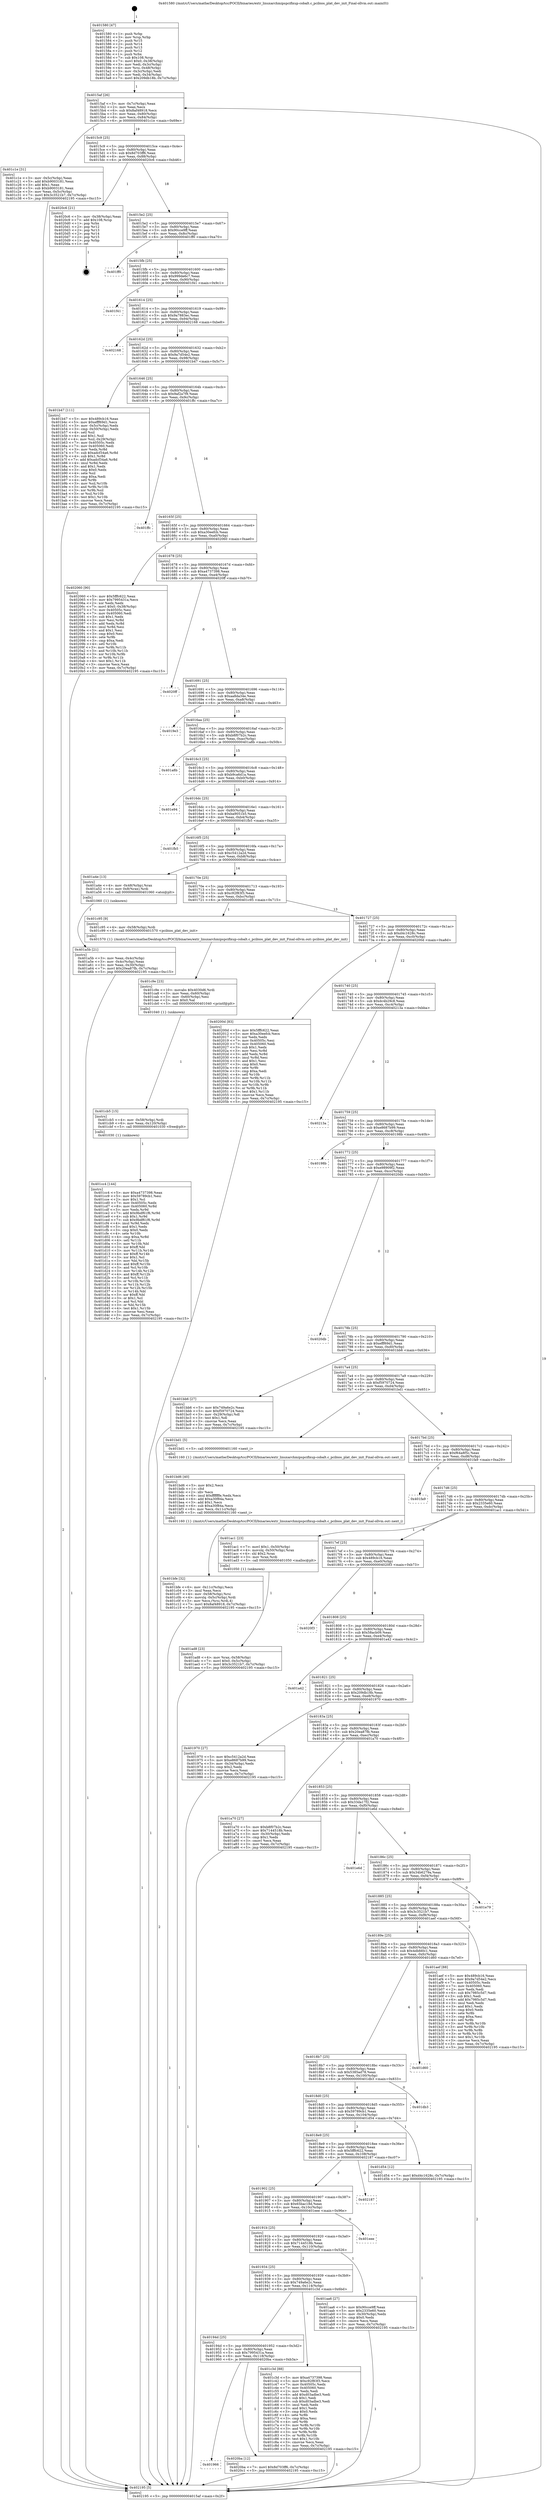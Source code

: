 digraph "0x401580" {
  label = "0x401580 (/mnt/c/Users/mathe/Desktop/tcc/POCII/binaries/extr_linuxarchmipspcifixup-cobalt.c_pcibios_plat_dev_init_Final-ollvm.out::main(0))"
  labelloc = "t"
  node[shape=record]

  Entry [label="",width=0.3,height=0.3,shape=circle,fillcolor=black,style=filled]
  "0x4015af" [label="{
     0x4015af [26]\l
     | [instrs]\l
     &nbsp;&nbsp;0x4015af \<+3\>: mov -0x7c(%rbp),%eax\l
     &nbsp;&nbsp;0x4015b2 \<+2\>: mov %eax,%ecx\l
     &nbsp;&nbsp;0x4015b4 \<+6\>: sub $0x8af48918,%ecx\l
     &nbsp;&nbsp;0x4015ba \<+3\>: mov %eax,-0x80(%rbp)\l
     &nbsp;&nbsp;0x4015bd \<+6\>: mov %ecx,-0x84(%rbp)\l
     &nbsp;&nbsp;0x4015c3 \<+6\>: je 0000000000401c1e \<main+0x69e\>\l
  }"]
  "0x401c1e" [label="{
     0x401c1e [31]\l
     | [instrs]\l
     &nbsp;&nbsp;0x401c1e \<+3\>: mov -0x5c(%rbp),%eax\l
     &nbsp;&nbsp;0x401c21 \<+5\>: add $0xb9003181,%eax\l
     &nbsp;&nbsp;0x401c26 \<+3\>: add $0x1,%eax\l
     &nbsp;&nbsp;0x401c29 \<+5\>: sub $0xb9003181,%eax\l
     &nbsp;&nbsp;0x401c2e \<+3\>: mov %eax,-0x5c(%rbp)\l
     &nbsp;&nbsp;0x401c31 \<+7\>: movl $0x3c3521b7,-0x7c(%rbp)\l
     &nbsp;&nbsp;0x401c38 \<+5\>: jmp 0000000000402195 \<main+0xc15\>\l
  }"]
  "0x4015c9" [label="{
     0x4015c9 [25]\l
     | [instrs]\l
     &nbsp;&nbsp;0x4015c9 \<+5\>: jmp 00000000004015ce \<main+0x4e\>\l
     &nbsp;&nbsp;0x4015ce \<+3\>: mov -0x80(%rbp),%eax\l
     &nbsp;&nbsp;0x4015d1 \<+5\>: sub $0x8d703ff6,%eax\l
     &nbsp;&nbsp;0x4015d6 \<+6\>: mov %eax,-0x88(%rbp)\l
     &nbsp;&nbsp;0x4015dc \<+6\>: je 00000000004020c6 \<main+0xb46\>\l
  }"]
  Exit [label="",width=0.3,height=0.3,shape=circle,fillcolor=black,style=filled,peripheries=2]
  "0x4020c6" [label="{
     0x4020c6 [21]\l
     | [instrs]\l
     &nbsp;&nbsp;0x4020c6 \<+3\>: mov -0x38(%rbp),%eax\l
     &nbsp;&nbsp;0x4020c9 \<+7\>: add $0x108,%rsp\l
     &nbsp;&nbsp;0x4020d0 \<+1\>: pop %rbx\l
     &nbsp;&nbsp;0x4020d1 \<+2\>: pop %r12\l
     &nbsp;&nbsp;0x4020d3 \<+2\>: pop %r13\l
     &nbsp;&nbsp;0x4020d5 \<+2\>: pop %r14\l
     &nbsp;&nbsp;0x4020d7 \<+2\>: pop %r15\l
     &nbsp;&nbsp;0x4020d9 \<+1\>: pop %rbp\l
     &nbsp;&nbsp;0x4020da \<+1\>: ret\l
  }"]
  "0x4015e2" [label="{
     0x4015e2 [25]\l
     | [instrs]\l
     &nbsp;&nbsp;0x4015e2 \<+5\>: jmp 00000000004015e7 \<main+0x67\>\l
     &nbsp;&nbsp;0x4015e7 \<+3\>: mov -0x80(%rbp),%eax\l
     &nbsp;&nbsp;0x4015ea \<+5\>: sub $0x90cce9ff,%eax\l
     &nbsp;&nbsp;0x4015ef \<+6\>: mov %eax,-0x8c(%rbp)\l
     &nbsp;&nbsp;0x4015f5 \<+6\>: je 0000000000401ff0 \<main+0xa70\>\l
  }"]
  "0x401966" [label="{
     0x401966\l
  }", style=dashed]
  "0x401ff0" [label="{
     0x401ff0\l
  }", style=dashed]
  "0x4015fb" [label="{
     0x4015fb [25]\l
     | [instrs]\l
     &nbsp;&nbsp;0x4015fb \<+5\>: jmp 0000000000401600 \<main+0x80\>\l
     &nbsp;&nbsp;0x401600 \<+3\>: mov -0x80(%rbp),%eax\l
     &nbsp;&nbsp;0x401603 \<+5\>: sub $0x999de6c7,%eax\l
     &nbsp;&nbsp;0x401608 \<+6\>: mov %eax,-0x90(%rbp)\l
     &nbsp;&nbsp;0x40160e \<+6\>: je 0000000000401f41 \<main+0x9c1\>\l
  }"]
  "0x4020ba" [label="{
     0x4020ba [12]\l
     | [instrs]\l
     &nbsp;&nbsp;0x4020ba \<+7\>: movl $0x8d703ff6,-0x7c(%rbp)\l
     &nbsp;&nbsp;0x4020c1 \<+5\>: jmp 0000000000402195 \<main+0xc15\>\l
  }"]
  "0x401f41" [label="{
     0x401f41\l
  }", style=dashed]
  "0x401614" [label="{
     0x401614 [25]\l
     | [instrs]\l
     &nbsp;&nbsp;0x401614 \<+5\>: jmp 0000000000401619 \<main+0x99\>\l
     &nbsp;&nbsp;0x401619 \<+3\>: mov -0x80(%rbp),%eax\l
     &nbsp;&nbsp;0x40161c \<+5\>: sub $0x9a7883ec,%eax\l
     &nbsp;&nbsp;0x401621 \<+6\>: mov %eax,-0x94(%rbp)\l
     &nbsp;&nbsp;0x401627 \<+6\>: je 0000000000402168 \<main+0xbe8\>\l
  }"]
  "0x401cc4" [label="{
     0x401cc4 [144]\l
     | [instrs]\l
     &nbsp;&nbsp;0x401cc4 \<+5\>: mov $0xa4737398,%eax\l
     &nbsp;&nbsp;0x401cc9 \<+5\>: mov $0x59789cb1,%esi\l
     &nbsp;&nbsp;0x401cce \<+2\>: mov $0x1,%cl\l
     &nbsp;&nbsp;0x401cd0 \<+7\>: mov 0x40505c,%edx\l
     &nbsp;&nbsp;0x401cd7 \<+8\>: mov 0x405060,%r8d\l
     &nbsp;&nbsp;0x401cdf \<+3\>: mov %edx,%r9d\l
     &nbsp;&nbsp;0x401ce2 \<+7\>: add $0x9bdf61f6,%r9d\l
     &nbsp;&nbsp;0x401ce9 \<+4\>: sub $0x1,%r9d\l
     &nbsp;&nbsp;0x401ced \<+7\>: sub $0x9bdf61f6,%r9d\l
     &nbsp;&nbsp;0x401cf4 \<+4\>: imul %r9d,%edx\l
     &nbsp;&nbsp;0x401cf8 \<+3\>: and $0x1,%edx\l
     &nbsp;&nbsp;0x401cfb \<+3\>: cmp $0x0,%edx\l
     &nbsp;&nbsp;0x401cfe \<+4\>: sete %r10b\l
     &nbsp;&nbsp;0x401d02 \<+4\>: cmp $0xa,%r8d\l
     &nbsp;&nbsp;0x401d06 \<+4\>: setl %r11b\l
     &nbsp;&nbsp;0x401d0a \<+3\>: mov %r10b,%bl\l
     &nbsp;&nbsp;0x401d0d \<+3\>: xor $0xff,%bl\l
     &nbsp;&nbsp;0x401d10 \<+3\>: mov %r11b,%r14b\l
     &nbsp;&nbsp;0x401d13 \<+4\>: xor $0xff,%r14b\l
     &nbsp;&nbsp;0x401d17 \<+3\>: xor $0x1,%cl\l
     &nbsp;&nbsp;0x401d1a \<+3\>: mov %bl,%r15b\l
     &nbsp;&nbsp;0x401d1d \<+4\>: and $0xff,%r15b\l
     &nbsp;&nbsp;0x401d21 \<+3\>: and %cl,%r10b\l
     &nbsp;&nbsp;0x401d24 \<+3\>: mov %r14b,%r12b\l
     &nbsp;&nbsp;0x401d27 \<+4\>: and $0xff,%r12b\l
     &nbsp;&nbsp;0x401d2b \<+3\>: and %cl,%r11b\l
     &nbsp;&nbsp;0x401d2e \<+3\>: or %r10b,%r15b\l
     &nbsp;&nbsp;0x401d31 \<+3\>: or %r11b,%r12b\l
     &nbsp;&nbsp;0x401d34 \<+3\>: xor %r12b,%r15b\l
     &nbsp;&nbsp;0x401d37 \<+3\>: or %r14b,%bl\l
     &nbsp;&nbsp;0x401d3a \<+3\>: xor $0xff,%bl\l
     &nbsp;&nbsp;0x401d3d \<+3\>: or $0x1,%cl\l
     &nbsp;&nbsp;0x401d40 \<+2\>: and %cl,%bl\l
     &nbsp;&nbsp;0x401d42 \<+3\>: or %bl,%r15b\l
     &nbsp;&nbsp;0x401d45 \<+4\>: test $0x1,%r15b\l
     &nbsp;&nbsp;0x401d49 \<+3\>: cmovne %esi,%eax\l
     &nbsp;&nbsp;0x401d4c \<+3\>: mov %eax,-0x7c(%rbp)\l
     &nbsp;&nbsp;0x401d4f \<+5\>: jmp 0000000000402195 \<main+0xc15\>\l
  }"]
  "0x402168" [label="{
     0x402168\l
  }", style=dashed]
  "0x40162d" [label="{
     0x40162d [25]\l
     | [instrs]\l
     &nbsp;&nbsp;0x40162d \<+5\>: jmp 0000000000401632 \<main+0xb2\>\l
     &nbsp;&nbsp;0x401632 \<+3\>: mov -0x80(%rbp),%eax\l
     &nbsp;&nbsp;0x401635 \<+5\>: sub $0x9a7d54e2,%eax\l
     &nbsp;&nbsp;0x40163a \<+6\>: mov %eax,-0x98(%rbp)\l
     &nbsp;&nbsp;0x401640 \<+6\>: je 0000000000401b47 \<main+0x5c7\>\l
  }"]
  "0x401cb5" [label="{
     0x401cb5 [15]\l
     | [instrs]\l
     &nbsp;&nbsp;0x401cb5 \<+4\>: mov -0x58(%rbp),%rdi\l
     &nbsp;&nbsp;0x401cb9 \<+6\>: mov %eax,-0x120(%rbp)\l
     &nbsp;&nbsp;0x401cbf \<+5\>: call 0000000000401030 \<free@plt\>\l
     | [calls]\l
     &nbsp;&nbsp;0x401030 \{1\} (unknown)\l
  }"]
  "0x401b47" [label="{
     0x401b47 [111]\l
     | [instrs]\l
     &nbsp;&nbsp;0x401b47 \<+5\>: mov $0x489cb16,%eax\l
     &nbsp;&nbsp;0x401b4c \<+5\>: mov $0xefff69d1,%ecx\l
     &nbsp;&nbsp;0x401b51 \<+3\>: mov -0x5c(%rbp),%edx\l
     &nbsp;&nbsp;0x401b54 \<+3\>: cmp -0x50(%rbp),%edx\l
     &nbsp;&nbsp;0x401b57 \<+4\>: setl %sil\l
     &nbsp;&nbsp;0x401b5b \<+4\>: and $0x1,%sil\l
     &nbsp;&nbsp;0x401b5f \<+4\>: mov %sil,-0x29(%rbp)\l
     &nbsp;&nbsp;0x401b63 \<+7\>: mov 0x40505c,%edx\l
     &nbsp;&nbsp;0x401b6a \<+7\>: mov 0x405060,%edi\l
     &nbsp;&nbsp;0x401b71 \<+3\>: mov %edx,%r8d\l
     &nbsp;&nbsp;0x401b74 \<+7\>: sub $0xadcf34a6,%r8d\l
     &nbsp;&nbsp;0x401b7b \<+4\>: sub $0x1,%r8d\l
     &nbsp;&nbsp;0x401b7f \<+7\>: add $0xadcf34a6,%r8d\l
     &nbsp;&nbsp;0x401b86 \<+4\>: imul %r8d,%edx\l
     &nbsp;&nbsp;0x401b8a \<+3\>: and $0x1,%edx\l
     &nbsp;&nbsp;0x401b8d \<+3\>: cmp $0x0,%edx\l
     &nbsp;&nbsp;0x401b90 \<+4\>: sete %sil\l
     &nbsp;&nbsp;0x401b94 \<+3\>: cmp $0xa,%edi\l
     &nbsp;&nbsp;0x401b97 \<+4\>: setl %r9b\l
     &nbsp;&nbsp;0x401b9b \<+3\>: mov %sil,%r10b\l
     &nbsp;&nbsp;0x401b9e \<+3\>: and %r9b,%r10b\l
     &nbsp;&nbsp;0x401ba1 \<+3\>: xor %r9b,%sil\l
     &nbsp;&nbsp;0x401ba4 \<+3\>: or %sil,%r10b\l
     &nbsp;&nbsp;0x401ba7 \<+4\>: test $0x1,%r10b\l
     &nbsp;&nbsp;0x401bab \<+3\>: cmovne %ecx,%eax\l
     &nbsp;&nbsp;0x401bae \<+3\>: mov %eax,-0x7c(%rbp)\l
     &nbsp;&nbsp;0x401bb1 \<+5\>: jmp 0000000000402195 \<main+0xc15\>\l
  }"]
  "0x401646" [label="{
     0x401646 [25]\l
     | [instrs]\l
     &nbsp;&nbsp;0x401646 \<+5\>: jmp 000000000040164b \<main+0xcb\>\l
     &nbsp;&nbsp;0x40164b \<+3\>: mov -0x80(%rbp),%eax\l
     &nbsp;&nbsp;0x40164e \<+5\>: sub $0x9af2a7f9,%eax\l
     &nbsp;&nbsp;0x401653 \<+6\>: mov %eax,-0x9c(%rbp)\l
     &nbsp;&nbsp;0x401659 \<+6\>: je 0000000000401ffc \<main+0xa7c\>\l
  }"]
  "0x401c9e" [label="{
     0x401c9e [23]\l
     | [instrs]\l
     &nbsp;&nbsp;0x401c9e \<+10\>: movabs $0x4030d6,%rdi\l
     &nbsp;&nbsp;0x401ca8 \<+3\>: mov %eax,-0x60(%rbp)\l
     &nbsp;&nbsp;0x401cab \<+3\>: mov -0x60(%rbp),%esi\l
     &nbsp;&nbsp;0x401cae \<+2\>: mov $0x0,%al\l
     &nbsp;&nbsp;0x401cb0 \<+5\>: call 0000000000401040 \<printf@plt\>\l
     | [calls]\l
     &nbsp;&nbsp;0x401040 \{1\} (unknown)\l
  }"]
  "0x401ffc" [label="{
     0x401ffc\l
  }", style=dashed]
  "0x40165f" [label="{
     0x40165f [25]\l
     | [instrs]\l
     &nbsp;&nbsp;0x40165f \<+5\>: jmp 0000000000401664 \<main+0xe4\>\l
     &nbsp;&nbsp;0x401664 \<+3\>: mov -0x80(%rbp),%eax\l
     &nbsp;&nbsp;0x401667 \<+5\>: sub $0xa30eefcb,%eax\l
     &nbsp;&nbsp;0x40166c \<+6\>: mov %eax,-0xa0(%rbp)\l
     &nbsp;&nbsp;0x401672 \<+6\>: je 0000000000402060 \<main+0xae0\>\l
  }"]
  "0x40194d" [label="{
     0x40194d [25]\l
     | [instrs]\l
     &nbsp;&nbsp;0x40194d \<+5\>: jmp 0000000000401952 \<main+0x3d2\>\l
     &nbsp;&nbsp;0x401952 \<+3\>: mov -0x80(%rbp),%eax\l
     &nbsp;&nbsp;0x401955 \<+5\>: sub $0x7995431a,%eax\l
     &nbsp;&nbsp;0x40195a \<+6\>: mov %eax,-0x118(%rbp)\l
     &nbsp;&nbsp;0x401960 \<+6\>: je 00000000004020ba \<main+0xb3a\>\l
  }"]
  "0x402060" [label="{
     0x402060 [90]\l
     | [instrs]\l
     &nbsp;&nbsp;0x402060 \<+5\>: mov $0x5fffc622,%eax\l
     &nbsp;&nbsp;0x402065 \<+5\>: mov $0x7995431a,%ecx\l
     &nbsp;&nbsp;0x40206a \<+2\>: xor %edx,%edx\l
     &nbsp;&nbsp;0x40206c \<+7\>: movl $0x0,-0x38(%rbp)\l
     &nbsp;&nbsp;0x402073 \<+7\>: mov 0x40505c,%esi\l
     &nbsp;&nbsp;0x40207a \<+7\>: mov 0x405060,%edi\l
     &nbsp;&nbsp;0x402081 \<+3\>: sub $0x1,%edx\l
     &nbsp;&nbsp;0x402084 \<+3\>: mov %esi,%r8d\l
     &nbsp;&nbsp;0x402087 \<+3\>: add %edx,%r8d\l
     &nbsp;&nbsp;0x40208a \<+4\>: imul %r8d,%esi\l
     &nbsp;&nbsp;0x40208e \<+3\>: and $0x1,%esi\l
     &nbsp;&nbsp;0x402091 \<+3\>: cmp $0x0,%esi\l
     &nbsp;&nbsp;0x402094 \<+4\>: sete %r9b\l
     &nbsp;&nbsp;0x402098 \<+3\>: cmp $0xa,%edi\l
     &nbsp;&nbsp;0x40209b \<+4\>: setl %r10b\l
     &nbsp;&nbsp;0x40209f \<+3\>: mov %r9b,%r11b\l
     &nbsp;&nbsp;0x4020a2 \<+3\>: and %r10b,%r11b\l
     &nbsp;&nbsp;0x4020a5 \<+3\>: xor %r10b,%r9b\l
     &nbsp;&nbsp;0x4020a8 \<+3\>: or %r9b,%r11b\l
     &nbsp;&nbsp;0x4020ab \<+4\>: test $0x1,%r11b\l
     &nbsp;&nbsp;0x4020af \<+3\>: cmovne %ecx,%eax\l
     &nbsp;&nbsp;0x4020b2 \<+3\>: mov %eax,-0x7c(%rbp)\l
     &nbsp;&nbsp;0x4020b5 \<+5\>: jmp 0000000000402195 \<main+0xc15\>\l
  }"]
  "0x401678" [label="{
     0x401678 [25]\l
     | [instrs]\l
     &nbsp;&nbsp;0x401678 \<+5\>: jmp 000000000040167d \<main+0xfd\>\l
     &nbsp;&nbsp;0x40167d \<+3\>: mov -0x80(%rbp),%eax\l
     &nbsp;&nbsp;0x401680 \<+5\>: sub $0xa4737398,%eax\l
     &nbsp;&nbsp;0x401685 \<+6\>: mov %eax,-0xa4(%rbp)\l
     &nbsp;&nbsp;0x40168b \<+6\>: je 00000000004020ff \<main+0xb7f\>\l
  }"]
  "0x401c3d" [label="{
     0x401c3d [88]\l
     | [instrs]\l
     &nbsp;&nbsp;0x401c3d \<+5\>: mov $0xa4737398,%eax\l
     &nbsp;&nbsp;0x401c42 \<+5\>: mov $0xc92f83f3,%ecx\l
     &nbsp;&nbsp;0x401c47 \<+7\>: mov 0x40505c,%edx\l
     &nbsp;&nbsp;0x401c4e \<+7\>: mov 0x405060,%esi\l
     &nbsp;&nbsp;0x401c55 \<+2\>: mov %edx,%edi\l
     &nbsp;&nbsp;0x401c57 \<+6\>: add $0xd03adbe3,%edi\l
     &nbsp;&nbsp;0x401c5d \<+3\>: sub $0x1,%edi\l
     &nbsp;&nbsp;0x401c60 \<+6\>: sub $0xd03adbe3,%edi\l
     &nbsp;&nbsp;0x401c66 \<+3\>: imul %edi,%edx\l
     &nbsp;&nbsp;0x401c69 \<+3\>: and $0x1,%edx\l
     &nbsp;&nbsp;0x401c6c \<+3\>: cmp $0x0,%edx\l
     &nbsp;&nbsp;0x401c6f \<+4\>: sete %r8b\l
     &nbsp;&nbsp;0x401c73 \<+3\>: cmp $0xa,%esi\l
     &nbsp;&nbsp;0x401c76 \<+4\>: setl %r9b\l
     &nbsp;&nbsp;0x401c7a \<+3\>: mov %r8b,%r10b\l
     &nbsp;&nbsp;0x401c7d \<+3\>: and %r9b,%r10b\l
     &nbsp;&nbsp;0x401c80 \<+3\>: xor %r9b,%r8b\l
     &nbsp;&nbsp;0x401c83 \<+3\>: or %r8b,%r10b\l
     &nbsp;&nbsp;0x401c86 \<+4\>: test $0x1,%r10b\l
     &nbsp;&nbsp;0x401c8a \<+3\>: cmovne %ecx,%eax\l
     &nbsp;&nbsp;0x401c8d \<+3\>: mov %eax,-0x7c(%rbp)\l
     &nbsp;&nbsp;0x401c90 \<+5\>: jmp 0000000000402195 \<main+0xc15\>\l
  }"]
  "0x4020ff" [label="{
     0x4020ff\l
  }", style=dashed]
  "0x401691" [label="{
     0x401691 [25]\l
     | [instrs]\l
     &nbsp;&nbsp;0x401691 \<+5\>: jmp 0000000000401696 \<main+0x116\>\l
     &nbsp;&nbsp;0x401696 \<+3\>: mov -0x80(%rbp),%eax\l
     &nbsp;&nbsp;0x401699 \<+5\>: sub $0xaa8da34e,%eax\l
     &nbsp;&nbsp;0x40169e \<+6\>: mov %eax,-0xa8(%rbp)\l
     &nbsp;&nbsp;0x4016a4 \<+6\>: je 00000000004019e3 \<main+0x463\>\l
  }"]
  "0x401bfe" [label="{
     0x401bfe [32]\l
     | [instrs]\l
     &nbsp;&nbsp;0x401bfe \<+6\>: mov -0x11c(%rbp),%ecx\l
     &nbsp;&nbsp;0x401c04 \<+3\>: imul %eax,%ecx\l
     &nbsp;&nbsp;0x401c07 \<+4\>: mov -0x58(%rbp),%rsi\l
     &nbsp;&nbsp;0x401c0b \<+4\>: movslq -0x5c(%rbp),%rdi\l
     &nbsp;&nbsp;0x401c0f \<+3\>: mov %ecx,(%rsi,%rdi,4)\l
     &nbsp;&nbsp;0x401c12 \<+7\>: movl $0x8af48918,-0x7c(%rbp)\l
     &nbsp;&nbsp;0x401c19 \<+5\>: jmp 0000000000402195 \<main+0xc15\>\l
  }"]
  "0x4019e3" [label="{
     0x4019e3\l
  }", style=dashed]
  "0x4016aa" [label="{
     0x4016aa [25]\l
     | [instrs]\l
     &nbsp;&nbsp;0x4016aa \<+5\>: jmp 00000000004016af \<main+0x12f\>\l
     &nbsp;&nbsp;0x4016af \<+3\>: mov -0x80(%rbp),%eax\l
     &nbsp;&nbsp;0x4016b2 \<+5\>: sub $0xb8f07b2c,%eax\l
     &nbsp;&nbsp;0x4016b7 \<+6\>: mov %eax,-0xac(%rbp)\l
     &nbsp;&nbsp;0x4016bd \<+6\>: je 0000000000401a8b \<main+0x50b\>\l
  }"]
  "0x401bd6" [label="{
     0x401bd6 [40]\l
     | [instrs]\l
     &nbsp;&nbsp;0x401bd6 \<+5\>: mov $0x2,%ecx\l
     &nbsp;&nbsp;0x401bdb \<+1\>: cltd\l
     &nbsp;&nbsp;0x401bdc \<+2\>: idiv %ecx\l
     &nbsp;&nbsp;0x401bde \<+6\>: imul $0xfffffffe,%edx,%ecx\l
     &nbsp;&nbsp;0x401be4 \<+6\>: add $0xa30f84a,%ecx\l
     &nbsp;&nbsp;0x401bea \<+3\>: add $0x1,%ecx\l
     &nbsp;&nbsp;0x401bed \<+6\>: sub $0xa30f84a,%ecx\l
     &nbsp;&nbsp;0x401bf3 \<+6\>: mov %ecx,-0x11c(%rbp)\l
     &nbsp;&nbsp;0x401bf9 \<+5\>: call 0000000000401160 \<next_i\>\l
     | [calls]\l
     &nbsp;&nbsp;0x401160 \{1\} (/mnt/c/Users/mathe/Desktop/tcc/POCII/binaries/extr_linuxarchmipspcifixup-cobalt.c_pcibios_plat_dev_init_Final-ollvm.out::next_i)\l
  }"]
  "0x401a8b" [label="{
     0x401a8b\l
  }", style=dashed]
  "0x4016c3" [label="{
     0x4016c3 [25]\l
     | [instrs]\l
     &nbsp;&nbsp;0x4016c3 \<+5\>: jmp 00000000004016c8 \<main+0x148\>\l
     &nbsp;&nbsp;0x4016c8 \<+3\>: mov -0x80(%rbp),%eax\l
     &nbsp;&nbsp;0x4016cb \<+5\>: sub $0xb9ca6d1a,%eax\l
     &nbsp;&nbsp;0x4016d0 \<+6\>: mov %eax,-0xb0(%rbp)\l
     &nbsp;&nbsp;0x4016d6 \<+6\>: je 0000000000401e94 \<main+0x914\>\l
  }"]
  "0x401ad8" [label="{
     0x401ad8 [23]\l
     | [instrs]\l
     &nbsp;&nbsp;0x401ad8 \<+4\>: mov %rax,-0x58(%rbp)\l
     &nbsp;&nbsp;0x401adc \<+7\>: movl $0x0,-0x5c(%rbp)\l
     &nbsp;&nbsp;0x401ae3 \<+7\>: movl $0x3c3521b7,-0x7c(%rbp)\l
     &nbsp;&nbsp;0x401aea \<+5\>: jmp 0000000000402195 \<main+0xc15\>\l
  }"]
  "0x401e94" [label="{
     0x401e94\l
  }", style=dashed]
  "0x4016dc" [label="{
     0x4016dc [25]\l
     | [instrs]\l
     &nbsp;&nbsp;0x4016dc \<+5\>: jmp 00000000004016e1 \<main+0x161\>\l
     &nbsp;&nbsp;0x4016e1 \<+3\>: mov -0x80(%rbp),%eax\l
     &nbsp;&nbsp;0x4016e4 \<+5\>: sub $0xba9051b5,%eax\l
     &nbsp;&nbsp;0x4016e9 \<+6\>: mov %eax,-0xb4(%rbp)\l
     &nbsp;&nbsp;0x4016ef \<+6\>: je 0000000000401fb5 \<main+0xa35\>\l
  }"]
  "0x401934" [label="{
     0x401934 [25]\l
     | [instrs]\l
     &nbsp;&nbsp;0x401934 \<+5\>: jmp 0000000000401939 \<main+0x3b9\>\l
     &nbsp;&nbsp;0x401939 \<+3\>: mov -0x80(%rbp),%eax\l
     &nbsp;&nbsp;0x40193c \<+5\>: sub $0x749a6e2c,%eax\l
     &nbsp;&nbsp;0x401941 \<+6\>: mov %eax,-0x114(%rbp)\l
     &nbsp;&nbsp;0x401947 \<+6\>: je 0000000000401c3d \<main+0x6bd\>\l
  }"]
  "0x401fb5" [label="{
     0x401fb5\l
  }", style=dashed]
  "0x4016f5" [label="{
     0x4016f5 [25]\l
     | [instrs]\l
     &nbsp;&nbsp;0x4016f5 \<+5\>: jmp 00000000004016fa \<main+0x17a\>\l
     &nbsp;&nbsp;0x4016fa \<+3\>: mov -0x80(%rbp),%eax\l
     &nbsp;&nbsp;0x4016fd \<+5\>: sub $0xc5412a2d,%eax\l
     &nbsp;&nbsp;0x401702 \<+6\>: mov %eax,-0xb8(%rbp)\l
     &nbsp;&nbsp;0x401708 \<+6\>: je 0000000000401a4e \<main+0x4ce\>\l
  }"]
  "0x401aa6" [label="{
     0x401aa6 [27]\l
     | [instrs]\l
     &nbsp;&nbsp;0x401aa6 \<+5\>: mov $0x90cce9ff,%eax\l
     &nbsp;&nbsp;0x401aab \<+5\>: mov $0x2335e60,%ecx\l
     &nbsp;&nbsp;0x401ab0 \<+3\>: mov -0x30(%rbp),%edx\l
     &nbsp;&nbsp;0x401ab3 \<+3\>: cmp $0x0,%edx\l
     &nbsp;&nbsp;0x401ab6 \<+3\>: cmove %ecx,%eax\l
     &nbsp;&nbsp;0x401ab9 \<+3\>: mov %eax,-0x7c(%rbp)\l
     &nbsp;&nbsp;0x401abc \<+5\>: jmp 0000000000402195 \<main+0xc15\>\l
  }"]
  "0x401a4e" [label="{
     0x401a4e [13]\l
     | [instrs]\l
     &nbsp;&nbsp;0x401a4e \<+4\>: mov -0x48(%rbp),%rax\l
     &nbsp;&nbsp;0x401a52 \<+4\>: mov 0x8(%rax),%rdi\l
     &nbsp;&nbsp;0x401a56 \<+5\>: call 0000000000401060 \<atoi@plt\>\l
     | [calls]\l
     &nbsp;&nbsp;0x401060 \{1\} (unknown)\l
  }"]
  "0x40170e" [label="{
     0x40170e [25]\l
     | [instrs]\l
     &nbsp;&nbsp;0x40170e \<+5\>: jmp 0000000000401713 \<main+0x193\>\l
     &nbsp;&nbsp;0x401713 \<+3\>: mov -0x80(%rbp),%eax\l
     &nbsp;&nbsp;0x401716 \<+5\>: sub $0xc92f83f3,%eax\l
     &nbsp;&nbsp;0x40171b \<+6\>: mov %eax,-0xbc(%rbp)\l
     &nbsp;&nbsp;0x401721 \<+6\>: je 0000000000401c95 \<main+0x715\>\l
  }"]
  "0x40191b" [label="{
     0x40191b [25]\l
     | [instrs]\l
     &nbsp;&nbsp;0x40191b \<+5\>: jmp 0000000000401920 \<main+0x3a0\>\l
     &nbsp;&nbsp;0x401920 \<+3\>: mov -0x80(%rbp),%eax\l
     &nbsp;&nbsp;0x401923 \<+5\>: sub $0x7144518b,%eax\l
     &nbsp;&nbsp;0x401928 \<+6\>: mov %eax,-0x110(%rbp)\l
     &nbsp;&nbsp;0x40192e \<+6\>: je 0000000000401aa6 \<main+0x526\>\l
  }"]
  "0x401c95" [label="{
     0x401c95 [9]\l
     | [instrs]\l
     &nbsp;&nbsp;0x401c95 \<+4\>: mov -0x58(%rbp),%rdi\l
     &nbsp;&nbsp;0x401c99 \<+5\>: call 0000000000401570 \<pcibios_plat_dev_init\>\l
     | [calls]\l
     &nbsp;&nbsp;0x401570 \{1\} (/mnt/c/Users/mathe/Desktop/tcc/POCII/binaries/extr_linuxarchmipspcifixup-cobalt.c_pcibios_plat_dev_init_Final-ollvm.out::pcibios_plat_dev_init)\l
  }"]
  "0x401727" [label="{
     0x401727 [25]\l
     | [instrs]\l
     &nbsp;&nbsp;0x401727 \<+5\>: jmp 000000000040172c \<main+0x1ac\>\l
     &nbsp;&nbsp;0x40172c \<+3\>: mov -0x80(%rbp),%eax\l
     &nbsp;&nbsp;0x40172f \<+5\>: sub $0xd4c1628c,%eax\l
     &nbsp;&nbsp;0x401734 \<+6\>: mov %eax,-0xc0(%rbp)\l
     &nbsp;&nbsp;0x40173a \<+6\>: je 000000000040200d \<main+0xa8d\>\l
  }"]
  "0x401eee" [label="{
     0x401eee\l
  }", style=dashed]
  "0x40200d" [label="{
     0x40200d [83]\l
     | [instrs]\l
     &nbsp;&nbsp;0x40200d \<+5\>: mov $0x5fffc622,%eax\l
     &nbsp;&nbsp;0x402012 \<+5\>: mov $0xa30eefcb,%ecx\l
     &nbsp;&nbsp;0x402017 \<+2\>: xor %edx,%edx\l
     &nbsp;&nbsp;0x402019 \<+7\>: mov 0x40505c,%esi\l
     &nbsp;&nbsp;0x402020 \<+7\>: mov 0x405060,%edi\l
     &nbsp;&nbsp;0x402027 \<+3\>: sub $0x1,%edx\l
     &nbsp;&nbsp;0x40202a \<+3\>: mov %esi,%r8d\l
     &nbsp;&nbsp;0x40202d \<+3\>: add %edx,%r8d\l
     &nbsp;&nbsp;0x402030 \<+4\>: imul %r8d,%esi\l
     &nbsp;&nbsp;0x402034 \<+3\>: and $0x1,%esi\l
     &nbsp;&nbsp;0x402037 \<+3\>: cmp $0x0,%esi\l
     &nbsp;&nbsp;0x40203a \<+4\>: sete %r9b\l
     &nbsp;&nbsp;0x40203e \<+3\>: cmp $0xa,%edi\l
     &nbsp;&nbsp;0x402041 \<+4\>: setl %r10b\l
     &nbsp;&nbsp;0x402045 \<+3\>: mov %r9b,%r11b\l
     &nbsp;&nbsp;0x402048 \<+3\>: and %r10b,%r11b\l
     &nbsp;&nbsp;0x40204b \<+3\>: xor %r10b,%r9b\l
     &nbsp;&nbsp;0x40204e \<+3\>: or %r9b,%r11b\l
     &nbsp;&nbsp;0x402051 \<+4\>: test $0x1,%r11b\l
     &nbsp;&nbsp;0x402055 \<+3\>: cmovne %ecx,%eax\l
     &nbsp;&nbsp;0x402058 \<+3\>: mov %eax,-0x7c(%rbp)\l
     &nbsp;&nbsp;0x40205b \<+5\>: jmp 0000000000402195 \<main+0xc15\>\l
  }"]
  "0x401740" [label="{
     0x401740 [25]\l
     | [instrs]\l
     &nbsp;&nbsp;0x401740 \<+5\>: jmp 0000000000401745 \<main+0x1c5\>\l
     &nbsp;&nbsp;0x401745 \<+3\>: mov -0x80(%rbp),%eax\l
     &nbsp;&nbsp;0x401748 \<+5\>: sub $0xdc4b29c8,%eax\l
     &nbsp;&nbsp;0x40174d \<+6\>: mov %eax,-0xc4(%rbp)\l
     &nbsp;&nbsp;0x401753 \<+6\>: je 000000000040213a \<main+0xbba\>\l
  }"]
  "0x401902" [label="{
     0x401902 [25]\l
     | [instrs]\l
     &nbsp;&nbsp;0x401902 \<+5\>: jmp 0000000000401907 \<main+0x387\>\l
     &nbsp;&nbsp;0x401907 \<+3\>: mov -0x80(%rbp),%eax\l
     &nbsp;&nbsp;0x40190a \<+5\>: sub $0x65bac18d,%eax\l
     &nbsp;&nbsp;0x40190f \<+6\>: mov %eax,-0x10c(%rbp)\l
     &nbsp;&nbsp;0x401915 \<+6\>: je 0000000000401eee \<main+0x96e\>\l
  }"]
  "0x40213a" [label="{
     0x40213a\l
  }", style=dashed]
  "0x401759" [label="{
     0x401759 [25]\l
     | [instrs]\l
     &nbsp;&nbsp;0x401759 \<+5\>: jmp 000000000040175e \<main+0x1de\>\l
     &nbsp;&nbsp;0x40175e \<+3\>: mov -0x80(%rbp),%eax\l
     &nbsp;&nbsp;0x401761 \<+5\>: sub $0xe8687b99,%eax\l
     &nbsp;&nbsp;0x401766 \<+6\>: mov %eax,-0xc8(%rbp)\l
     &nbsp;&nbsp;0x40176c \<+6\>: je 000000000040198b \<main+0x40b\>\l
  }"]
  "0x402187" [label="{
     0x402187\l
  }", style=dashed]
  "0x40198b" [label="{
     0x40198b\l
  }", style=dashed]
  "0x401772" [label="{
     0x401772 [25]\l
     | [instrs]\l
     &nbsp;&nbsp;0x401772 \<+5\>: jmp 0000000000401777 \<main+0x1f7\>\l
     &nbsp;&nbsp;0x401777 \<+3\>: mov -0x80(%rbp),%eax\l
     &nbsp;&nbsp;0x40177a \<+5\>: sub $0xe98909f2,%eax\l
     &nbsp;&nbsp;0x40177f \<+6\>: mov %eax,-0xcc(%rbp)\l
     &nbsp;&nbsp;0x401785 \<+6\>: je 00000000004020db \<main+0xb5b\>\l
  }"]
  "0x4018e9" [label="{
     0x4018e9 [25]\l
     | [instrs]\l
     &nbsp;&nbsp;0x4018e9 \<+5\>: jmp 00000000004018ee \<main+0x36e\>\l
     &nbsp;&nbsp;0x4018ee \<+3\>: mov -0x80(%rbp),%eax\l
     &nbsp;&nbsp;0x4018f1 \<+5\>: sub $0x5fffc622,%eax\l
     &nbsp;&nbsp;0x4018f6 \<+6\>: mov %eax,-0x108(%rbp)\l
     &nbsp;&nbsp;0x4018fc \<+6\>: je 0000000000402187 \<main+0xc07\>\l
  }"]
  "0x4020db" [label="{
     0x4020db\l
  }", style=dashed]
  "0x40178b" [label="{
     0x40178b [25]\l
     | [instrs]\l
     &nbsp;&nbsp;0x40178b \<+5\>: jmp 0000000000401790 \<main+0x210\>\l
     &nbsp;&nbsp;0x401790 \<+3\>: mov -0x80(%rbp),%eax\l
     &nbsp;&nbsp;0x401793 \<+5\>: sub $0xefff69d1,%eax\l
     &nbsp;&nbsp;0x401798 \<+6\>: mov %eax,-0xd0(%rbp)\l
     &nbsp;&nbsp;0x40179e \<+6\>: je 0000000000401bb6 \<main+0x636\>\l
  }"]
  "0x401d54" [label="{
     0x401d54 [12]\l
     | [instrs]\l
     &nbsp;&nbsp;0x401d54 \<+7\>: movl $0xd4c1628c,-0x7c(%rbp)\l
     &nbsp;&nbsp;0x401d5b \<+5\>: jmp 0000000000402195 \<main+0xc15\>\l
  }"]
  "0x401bb6" [label="{
     0x401bb6 [27]\l
     | [instrs]\l
     &nbsp;&nbsp;0x401bb6 \<+5\>: mov $0x749a6e2c,%eax\l
     &nbsp;&nbsp;0x401bbb \<+5\>: mov $0xf5970724,%ecx\l
     &nbsp;&nbsp;0x401bc0 \<+3\>: mov -0x29(%rbp),%dl\l
     &nbsp;&nbsp;0x401bc3 \<+3\>: test $0x1,%dl\l
     &nbsp;&nbsp;0x401bc6 \<+3\>: cmovne %ecx,%eax\l
     &nbsp;&nbsp;0x401bc9 \<+3\>: mov %eax,-0x7c(%rbp)\l
     &nbsp;&nbsp;0x401bcc \<+5\>: jmp 0000000000402195 \<main+0xc15\>\l
  }"]
  "0x4017a4" [label="{
     0x4017a4 [25]\l
     | [instrs]\l
     &nbsp;&nbsp;0x4017a4 \<+5\>: jmp 00000000004017a9 \<main+0x229\>\l
     &nbsp;&nbsp;0x4017a9 \<+3\>: mov -0x80(%rbp),%eax\l
     &nbsp;&nbsp;0x4017ac \<+5\>: sub $0xf5970724,%eax\l
     &nbsp;&nbsp;0x4017b1 \<+6\>: mov %eax,-0xd4(%rbp)\l
     &nbsp;&nbsp;0x4017b7 \<+6\>: je 0000000000401bd1 \<main+0x651\>\l
  }"]
  "0x4018d0" [label="{
     0x4018d0 [25]\l
     | [instrs]\l
     &nbsp;&nbsp;0x4018d0 \<+5\>: jmp 00000000004018d5 \<main+0x355\>\l
     &nbsp;&nbsp;0x4018d5 \<+3\>: mov -0x80(%rbp),%eax\l
     &nbsp;&nbsp;0x4018d8 \<+5\>: sub $0x59789cb1,%eax\l
     &nbsp;&nbsp;0x4018dd \<+6\>: mov %eax,-0x104(%rbp)\l
     &nbsp;&nbsp;0x4018e3 \<+6\>: je 0000000000401d54 \<main+0x7d4\>\l
  }"]
  "0x401bd1" [label="{
     0x401bd1 [5]\l
     | [instrs]\l
     &nbsp;&nbsp;0x401bd1 \<+5\>: call 0000000000401160 \<next_i\>\l
     | [calls]\l
     &nbsp;&nbsp;0x401160 \{1\} (/mnt/c/Users/mathe/Desktop/tcc/POCII/binaries/extr_linuxarchmipspcifixup-cobalt.c_pcibios_plat_dev_init_Final-ollvm.out::next_i)\l
  }"]
  "0x4017bd" [label="{
     0x4017bd [25]\l
     | [instrs]\l
     &nbsp;&nbsp;0x4017bd \<+5\>: jmp 00000000004017c2 \<main+0x242\>\l
     &nbsp;&nbsp;0x4017c2 \<+3\>: mov -0x80(%rbp),%eax\l
     &nbsp;&nbsp;0x4017c5 \<+5\>: sub $0xf64a8f5c,%eax\l
     &nbsp;&nbsp;0x4017ca \<+6\>: mov %eax,-0xd8(%rbp)\l
     &nbsp;&nbsp;0x4017d0 \<+6\>: je 0000000000401fa9 \<main+0xa29\>\l
  }"]
  "0x401db3" [label="{
     0x401db3\l
  }", style=dashed]
  "0x401fa9" [label="{
     0x401fa9\l
  }", style=dashed]
  "0x4017d6" [label="{
     0x4017d6 [25]\l
     | [instrs]\l
     &nbsp;&nbsp;0x4017d6 \<+5\>: jmp 00000000004017db \<main+0x25b\>\l
     &nbsp;&nbsp;0x4017db \<+3\>: mov -0x80(%rbp),%eax\l
     &nbsp;&nbsp;0x4017de \<+5\>: sub $0x2335e60,%eax\l
     &nbsp;&nbsp;0x4017e3 \<+6\>: mov %eax,-0xdc(%rbp)\l
     &nbsp;&nbsp;0x4017e9 \<+6\>: je 0000000000401ac1 \<main+0x541\>\l
  }"]
  "0x4018b7" [label="{
     0x4018b7 [25]\l
     | [instrs]\l
     &nbsp;&nbsp;0x4018b7 \<+5\>: jmp 00000000004018bc \<main+0x33c\>\l
     &nbsp;&nbsp;0x4018bc \<+3\>: mov -0x80(%rbp),%eax\l
     &nbsp;&nbsp;0x4018bf \<+5\>: sub $0x5385ad78,%eax\l
     &nbsp;&nbsp;0x4018c4 \<+6\>: mov %eax,-0x100(%rbp)\l
     &nbsp;&nbsp;0x4018ca \<+6\>: je 0000000000401db3 \<main+0x833\>\l
  }"]
  "0x401ac1" [label="{
     0x401ac1 [23]\l
     | [instrs]\l
     &nbsp;&nbsp;0x401ac1 \<+7\>: movl $0x1,-0x50(%rbp)\l
     &nbsp;&nbsp;0x401ac8 \<+4\>: movslq -0x50(%rbp),%rax\l
     &nbsp;&nbsp;0x401acc \<+4\>: shl $0x2,%rax\l
     &nbsp;&nbsp;0x401ad0 \<+3\>: mov %rax,%rdi\l
     &nbsp;&nbsp;0x401ad3 \<+5\>: call 0000000000401050 \<malloc@plt\>\l
     | [calls]\l
     &nbsp;&nbsp;0x401050 \{1\} (unknown)\l
  }"]
  "0x4017ef" [label="{
     0x4017ef [25]\l
     | [instrs]\l
     &nbsp;&nbsp;0x4017ef \<+5\>: jmp 00000000004017f4 \<main+0x274\>\l
     &nbsp;&nbsp;0x4017f4 \<+3\>: mov -0x80(%rbp),%eax\l
     &nbsp;&nbsp;0x4017f7 \<+5\>: sub $0x489cb16,%eax\l
     &nbsp;&nbsp;0x4017fc \<+6\>: mov %eax,-0xe0(%rbp)\l
     &nbsp;&nbsp;0x401802 \<+6\>: je 00000000004020f3 \<main+0xb73\>\l
  }"]
  "0x401d60" [label="{
     0x401d60\l
  }", style=dashed]
  "0x4020f3" [label="{
     0x4020f3\l
  }", style=dashed]
  "0x401808" [label="{
     0x401808 [25]\l
     | [instrs]\l
     &nbsp;&nbsp;0x401808 \<+5\>: jmp 000000000040180d \<main+0x28d\>\l
     &nbsp;&nbsp;0x40180d \<+3\>: mov -0x80(%rbp),%eax\l
     &nbsp;&nbsp;0x401810 \<+5\>: sub $0x58acb09,%eax\l
     &nbsp;&nbsp;0x401815 \<+6\>: mov %eax,-0xe4(%rbp)\l
     &nbsp;&nbsp;0x40181b \<+6\>: je 0000000000401a42 \<main+0x4c2\>\l
  }"]
  "0x40189e" [label="{
     0x40189e [25]\l
     | [instrs]\l
     &nbsp;&nbsp;0x40189e \<+5\>: jmp 00000000004018a3 \<main+0x323\>\l
     &nbsp;&nbsp;0x4018a3 \<+3\>: mov -0x80(%rbp),%eax\l
     &nbsp;&nbsp;0x4018a6 \<+5\>: sub $0x4dbfd0c1,%eax\l
     &nbsp;&nbsp;0x4018ab \<+6\>: mov %eax,-0xfc(%rbp)\l
     &nbsp;&nbsp;0x4018b1 \<+6\>: je 0000000000401d60 \<main+0x7e0\>\l
  }"]
  "0x401a42" [label="{
     0x401a42\l
  }", style=dashed]
  "0x401821" [label="{
     0x401821 [25]\l
     | [instrs]\l
     &nbsp;&nbsp;0x401821 \<+5\>: jmp 0000000000401826 \<main+0x2a6\>\l
     &nbsp;&nbsp;0x401826 \<+3\>: mov -0x80(%rbp),%eax\l
     &nbsp;&nbsp;0x401829 \<+5\>: sub $0x209db18b,%eax\l
     &nbsp;&nbsp;0x40182e \<+6\>: mov %eax,-0xe8(%rbp)\l
     &nbsp;&nbsp;0x401834 \<+6\>: je 0000000000401970 \<main+0x3f0\>\l
  }"]
  "0x401aef" [label="{
     0x401aef [88]\l
     | [instrs]\l
     &nbsp;&nbsp;0x401aef \<+5\>: mov $0x489cb16,%eax\l
     &nbsp;&nbsp;0x401af4 \<+5\>: mov $0x9a7d54e2,%ecx\l
     &nbsp;&nbsp;0x401af9 \<+7\>: mov 0x40505c,%edx\l
     &nbsp;&nbsp;0x401b00 \<+7\>: mov 0x405060,%esi\l
     &nbsp;&nbsp;0x401b07 \<+2\>: mov %edx,%edi\l
     &nbsp;&nbsp;0x401b09 \<+6\>: sub $0x7985c5d7,%edi\l
     &nbsp;&nbsp;0x401b0f \<+3\>: sub $0x1,%edi\l
     &nbsp;&nbsp;0x401b12 \<+6\>: add $0x7985c5d7,%edi\l
     &nbsp;&nbsp;0x401b18 \<+3\>: imul %edi,%edx\l
     &nbsp;&nbsp;0x401b1b \<+3\>: and $0x1,%edx\l
     &nbsp;&nbsp;0x401b1e \<+3\>: cmp $0x0,%edx\l
     &nbsp;&nbsp;0x401b21 \<+4\>: sete %r8b\l
     &nbsp;&nbsp;0x401b25 \<+3\>: cmp $0xa,%esi\l
     &nbsp;&nbsp;0x401b28 \<+4\>: setl %r9b\l
     &nbsp;&nbsp;0x401b2c \<+3\>: mov %r8b,%r10b\l
     &nbsp;&nbsp;0x401b2f \<+3\>: and %r9b,%r10b\l
     &nbsp;&nbsp;0x401b32 \<+3\>: xor %r9b,%r8b\l
     &nbsp;&nbsp;0x401b35 \<+3\>: or %r8b,%r10b\l
     &nbsp;&nbsp;0x401b38 \<+4\>: test $0x1,%r10b\l
     &nbsp;&nbsp;0x401b3c \<+3\>: cmovne %ecx,%eax\l
     &nbsp;&nbsp;0x401b3f \<+3\>: mov %eax,-0x7c(%rbp)\l
     &nbsp;&nbsp;0x401b42 \<+5\>: jmp 0000000000402195 \<main+0xc15\>\l
  }"]
  "0x401970" [label="{
     0x401970 [27]\l
     | [instrs]\l
     &nbsp;&nbsp;0x401970 \<+5\>: mov $0xc5412a2d,%eax\l
     &nbsp;&nbsp;0x401975 \<+5\>: mov $0xe8687b99,%ecx\l
     &nbsp;&nbsp;0x40197a \<+3\>: mov -0x34(%rbp),%edx\l
     &nbsp;&nbsp;0x40197d \<+3\>: cmp $0x2,%edx\l
     &nbsp;&nbsp;0x401980 \<+3\>: cmovne %ecx,%eax\l
     &nbsp;&nbsp;0x401983 \<+3\>: mov %eax,-0x7c(%rbp)\l
     &nbsp;&nbsp;0x401986 \<+5\>: jmp 0000000000402195 \<main+0xc15\>\l
  }"]
  "0x40183a" [label="{
     0x40183a [25]\l
     | [instrs]\l
     &nbsp;&nbsp;0x40183a \<+5\>: jmp 000000000040183f \<main+0x2bf\>\l
     &nbsp;&nbsp;0x40183f \<+3\>: mov -0x80(%rbp),%eax\l
     &nbsp;&nbsp;0x401842 \<+5\>: sub $0x20ea87fb,%eax\l
     &nbsp;&nbsp;0x401847 \<+6\>: mov %eax,-0xec(%rbp)\l
     &nbsp;&nbsp;0x40184d \<+6\>: je 0000000000401a70 \<main+0x4f0\>\l
  }"]
  "0x402195" [label="{
     0x402195 [5]\l
     | [instrs]\l
     &nbsp;&nbsp;0x402195 \<+5\>: jmp 00000000004015af \<main+0x2f\>\l
  }"]
  "0x401580" [label="{
     0x401580 [47]\l
     | [instrs]\l
     &nbsp;&nbsp;0x401580 \<+1\>: push %rbp\l
     &nbsp;&nbsp;0x401581 \<+3\>: mov %rsp,%rbp\l
     &nbsp;&nbsp;0x401584 \<+2\>: push %r15\l
     &nbsp;&nbsp;0x401586 \<+2\>: push %r14\l
     &nbsp;&nbsp;0x401588 \<+2\>: push %r13\l
     &nbsp;&nbsp;0x40158a \<+2\>: push %r12\l
     &nbsp;&nbsp;0x40158c \<+1\>: push %rbx\l
     &nbsp;&nbsp;0x40158d \<+7\>: sub $0x108,%rsp\l
     &nbsp;&nbsp;0x401594 \<+7\>: movl $0x0,-0x38(%rbp)\l
     &nbsp;&nbsp;0x40159b \<+3\>: mov %edi,-0x3c(%rbp)\l
     &nbsp;&nbsp;0x40159e \<+4\>: mov %rsi,-0x48(%rbp)\l
     &nbsp;&nbsp;0x4015a2 \<+3\>: mov -0x3c(%rbp),%edi\l
     &nbsp;&nbsp;0x4015a5 \<+3\>: mov %edi,-0x34(%rbp)\l
     &nbsp;&nbsp;0x4015a8 \<+7\>: movl $0x209db18b,-0x7c(%rbp)\l
  }"]
  "0x401a5b" [label="{
     0x401a5b [21]\l
     | [instrs]\l
     &nbsp;&nbsp;0x401a5b \<+3\>: mov %eax,-0x4c(%rbp)\l
     &nbsp;&nbsp;0x401a5e \<+3\>: mov -0x4c(%rbp),%eax\l
     &nbsp;&nbsp;0x401a61 \<+3\>: mov %eax,-0x30(%rbp)\l
     &nbsp;&nbsp;0x401a64 \<+7\>: movl $0x20ea87fb,-0x7c(%rbp)\l
     &nbsp;&nbsp;0x401a6b \<+5\>: jmp 0000000000402195 \<main+0xc15\>\l
  }"]
  "0x401885" [label="{
     0x401885 [25]\l
     | [instrs]\l
     &nbsp;&nbsp;0x401885 \<+5\>: jmp 000000000040188a \<main+0x30a\>\l
     &nbsp;&nbsp;0x40188a \<+3\>: mov -0x80(%rbp),%eax\l
     &nbsp;&nbsp;0x40188d \<+5\>: sub $0x3c3521b7,%eax\l
     &nbsp;&nbsp;0x401892 \<+6\>: mov %eax,-0xf8(%rbp)\l
     &nbsp;&nbsp;0x401898 \<+6\>: je 0000000000401aef \<main+0x56f\>\l
  }"]
  "0x401a70" [label="{
     0x401a70 [27]\l
     | [instrs]\l
     &nbsp;&nbsp;0x401a70 \<+5\>: mov $0xb8f07b2c,%eax\l
     &nbsp;&nbsp;0x401a75 \<+5\>: mov $0x7144518b,%ecx\l
     &nbsp;&nbsp;0x401a7a \<+3\>: mov -0x30(%rbp),%edx\l
     &nbsp;&nbsp;0x401a7d \<+3\>: cmp $0x1,%edx\l
     &nbsp;&nbsp;0x401a80 \<+3\>: cmovl %ecx,%eax\l
     &nbsp;&nbsp;0x401a83 \<+3\>: mov %eax,-0x7c(%rbp)\l
     &nbsp;&nbsp;0x401a86 \<+5\>: jmp 0000000000402195 \<main+0xc15\>\l
  }"]
  "0x401853" [label="{
     0x401853 [25]\l
     | [instrs]\l
     &nbsp;&nbsp;0x401853 \<+5\>: jmp 0000000000401858 \<main+0x2d8\>\l
     &nbsp;&nbsp;0x401858 \<+3\>: mov -0x80(%rbp),%eax\l
     &nbsp;&nbsp;0x40185b \<+5\>: sub $0x33da17f2,%eax\l
     &nbsp;&nbsp;0x401860 \<+6\>: mov %eax,-0xf0(%rbp)\l
     &nbsp;&nbsp;0x401866 \<+6\>: je 0000000000401e6d \<main+0x8ed\>\l
  }"]
  "0x401e79" [label="{
     0x401e79\l
  }", style=dashed]
  "0x401e6d" [label="{
     0x401e6d\l
  }", style=dashed]
  "0x40186c" [label="{
     0x40186c [25]\l
     | [instrs]\l
     &nbsp;&nbsp;0x40186c \<+5\>: jmp 0000000000401871 \<main+0x2f1\>\l
     &nbsp;&nbsp;0x401871 \<+3\>: mov -0x80(%rbp),%eax\l
     &nbsp;&nbsp;0x401874 \<+5\>: sub $0x34b6279a,%eax\l
     &nbsp;&nbsp;0x401879 \<+6\>: mov %eax,-0xf4(%rbp)\l
     &nbsp;&nbsp;0x40187f \<+6\>: je 0000000000401e79 \<main+0x8f9\>\l
  }"]
  Entry -> "0x401580" [label=" 1"]
  "0x4015af" -> "0x401c1e" [label=" 1"]
  "0x4015af" -> "0x4015c9" [label=" 19"]
  "0x4020c6" -> Exit [label=" 1"]
  "0x4015c9" -> "0x4020c6" [label=" 1"]
  "0x4015c9" -> "0x4015e2" [label=" 18"]
  "0x4020ba" -> "0x402195" [label=" 1"]
  "0x4015e2" -> "0x401ff0" [label=" 0"]
  "0x4015e2" -> "0x4015fb" [label=" 18"]
  "0x40194d" -> "0x401966" [label=" 0"]
  "0x4015fb" -> "0x401f41" [label=" 0"]
  "0x4015fb" -> "0x401614" [label=" 18"]
  "0x40194d" -> "0x4020ba" [label=" 1"]
  "0x401614" -> "0x402168" [label=" 0"]
  "0x401614" -> "0x40162d" [label=" 18"]
  "0x402060" -> "0x402195" [label=" 1"]
  "0x40162d" -> "0x401b47" [label=" 2"]
  "0x40162d" -> "0x401646" [label=" 16"]
  "0x40200d" -> "0x402195" [label=" 1"]
  "0x401646" -> "0x401ffc" [label=" 0"]
  "0x401646" -> "0x40165f" [label=" 16"]
  "0x401d54" -> "0x402195" [label=" 1"]
  "0x40165f" -> "0x402060" [label=" 1"]
  "0x40165f" -> "0x401678" [label=" 15"]
  "0x401cc4" -> "0x402195" [label=" 1"]
  "0x401678" -> "0x4020ff" [label=" 0"]
  "0x401678" -> "0x401691" [label=" 15"]
  "0x401cb5" -> "0x401cc4" [label=" 1"]
  "0x401691" -> "0x4019e3" [label=" 0"]
  "0x401691" -> "0x4016aa" [label=" 15"]
  "0x401c95" -> "0x401c9e" [label=" 1"]
  "0x4016aa" -> "0x401a8b" [label=" 0"]
  "0x4016aa" -> "0x4016c3" [label=" 15"]
  "0x401c3d" -> "0x402195" [label=" 1"]
  "0x4016c3" -> "0x401e94" [label=" 0"]
  "0x4016c3" -> "0x4016dc" [label=" 15"]
  "0x401934" -> "0x40194d" [label=" 1"]
  "0x4016dc" -> "0x401fb5" [label=" 0"]
  "0x4016dc" -> "0x4016f5" [label=" 15"]
  "0x401934" -> "0x401c3d" [label=" 1"]
  "0x4016f5" -> "0x401a4e" [label=" 1"]
  "0x4016f5" -> "0x40170e" [label=" 14"]
  "0x401c9e" -> "0x401cb5" [label=" 1"]
  "0x40170e" -> "0x401c95" [label=" 1"]
  "0x40170e" -> "0x401727" [label=" 13"]
  "0x401bfe" -> "0x402195" [label=" 1"]
  "0x401727" -> "0x40200d" [label=" 1"]
  "0x401727" -> "0x401740" [label=" 12"]
  "0x401bd6" -> "0x401bfe" [label=" 1"]
  "0x401740" -> "0x40213a" [label=" 0"]
  "0x401740" -> "0x401759" [label=" 12"]
  "0x401bb6" -> "0x402195" [label=" 2"]
  "0x401759" -> "0x40198b" [label=" 0"]
  "0x401759" -> "0x401772" [label=" 12"]
  "0x401b47" -> "0x402195" [label=" 2"]
  "0x401772" -> "0x4020db" [label=" 0"]
  "0x401772" -> "0x40178b" [label=" 12"]
  "0x401ad8" -> "0x402195" [label=" 1"]
  "0x40178b" -> "0x401bb6" [label=" 2"]
  "0x40178b" -> "0x4017a4" [label=" 10"]
  "0x401ac1" -> "0x401ad8" [label=" 1"]
  "0x4017a4" -> "0x401bd1" [label=" 1"]
  "0x4017a4" -> "0x4017bd" [label=" 9"]
  "0x40191b" -> "0x401934" [label=" 2"]
  "0x4017bd" -> "0x401fa9" [label=" 0"]
  "0x4017bd" -> "0x4017d6" [label=" 9"]
  "0x40191b" -> "0x401aa6" [label=" 1"]
  "0x4017d6" -> "0x401ac1" [label=" 1"]
  "0x4017d6" -> "0x4017ef" [label=" 8"]
  "0x401902" -> "0x40191b" [label=" 3"]
  "0x4017ef" -> "0x4020f3" [label=" 0"]
  "0x4017ef" -> "0x401808" [label=" 8"]
  "0x401902" -> "0x401eee" [label=" 0"]
  "0x401808" -> "0x401a42" [label=" 0"]
  "0x401808" -> "0x401821" [label=" 8"]
  "0x4018e9" -> "0x401902" [label=" 3"]
  "0x401821" -> "0x401970" [label=" 1"]
  "0x401821" -> "0x40183a" [label=" 7"]
  "0x401970" -> "0x402195" [label=" 1"]
  "0x401580" -> "0x4015af" [label=" 1"]
  "0x402195" -> "0x4015af" [label=" 19"]
  "0x401a4e" -> "0x401a5b" [label=" 1"]
  "0x401a5b" -> "0x402195" [label=" 1"]
  "0x4018e9" -> "0x402187" [label=" 0"]
  "0x40183a" -> "0x401a70" [label=" 1"]
  "0x40183a" -> "0x401853" [label=" 6"]
  "0x401a70" -> "0x402195" [label=" 1"]
  "0x4018d0" -> "0x4018e9" [label=" 3"]
  "0x401853" -> "0x401e6d" [label=" 0"]
  "0x401853" -> "0x40186c" [label=" 6"]
  "0x4018d0" -> "0x401d54" [label=" 1"]
  "0x40186c" -> "0x401e79" [label=" 0"]
  "0x40186c" -> "0x401885" [label=" 6"]
  "0x401aef" -> "0x402195" [label=" 2"]
  "0x401885" -> "0x401aef" [label=" 2"]
  "0x401885" -> "0x40189e" [label=" 4"]
  "0x401bd1" -> "0x401bd6" [label=" 1"]
  "0x40189e" -> "0x401d60" [label=" 0"]
  "0x40189e" -> "0x4018b7" [label=" 4"]
  "0x401c1e" -> "0x402195" [label=" 1"]
  "0x4018b7" -> "0x401db3" [label=" 0"]
  "0x4018b7" -> "0x4018d0" [label=" 4"]
  "0x401aa6" -> "0x402195" [label=" 1"]
}

